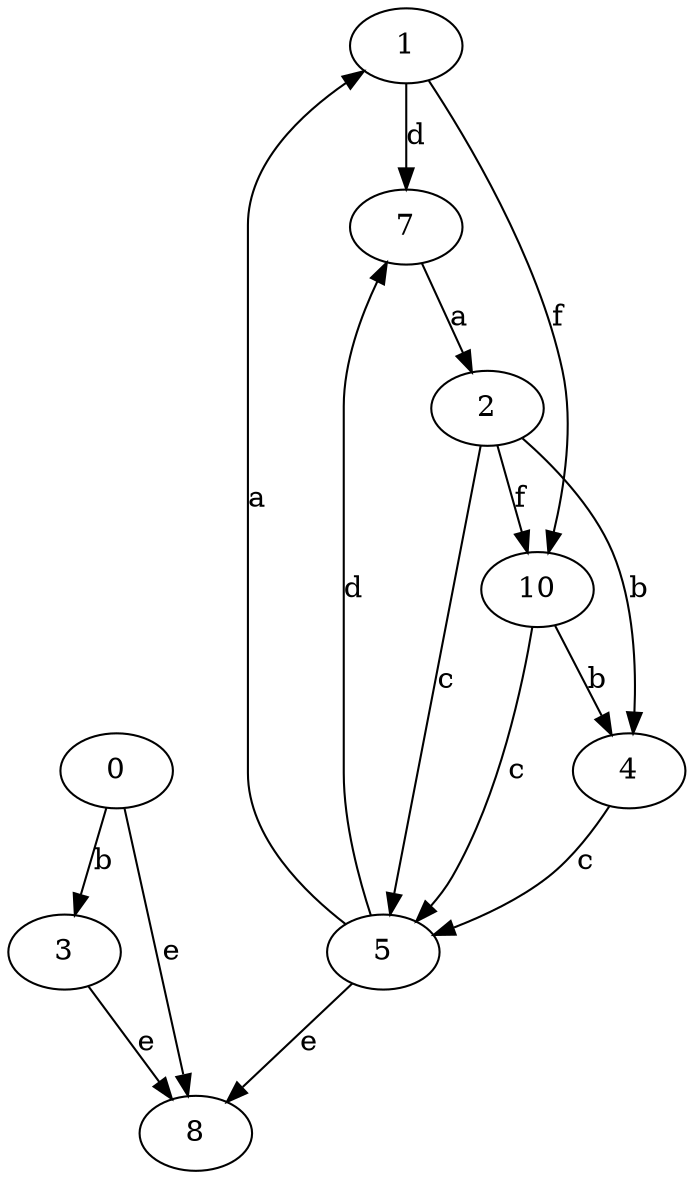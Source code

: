 strict digraph  {
1;
2;
3;
4;
5;
7;
8;
10;
0;
1 -> 7  [label=d];
1 -> 10  [label=f];
2 -> 4  [label=b];
2 -> 5  [label=c];
2 -> 10  [label=f];
3 -> 8  [label=e];
4 -> 5  [label=c];
5 -> 1  [label=a];
5 -> 7  [label=d];
5 -> 8  [label=e];
7 -> 2  [label=a];
10 -> 4  [label=b];
10 -> 5  [label=c];
0 -> 3  [label=b];
0 -> 8  [label=e];
}
